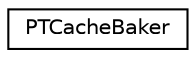 digraph G
{
  edge [fontname="Helvetica",fontsize="10",labelfontname="Helvetica",labelfontsize="10"];
  node [fontname="Helvetica",fontsize="10",shape=record];
  rankdir=LR;
  Node1 [label="PTCacheBaker",height=0.2,width=0.4,color="black", fillcolor="white", style="filled",URL="$d9/d6b/structPTCacheBaker.html"];
}
